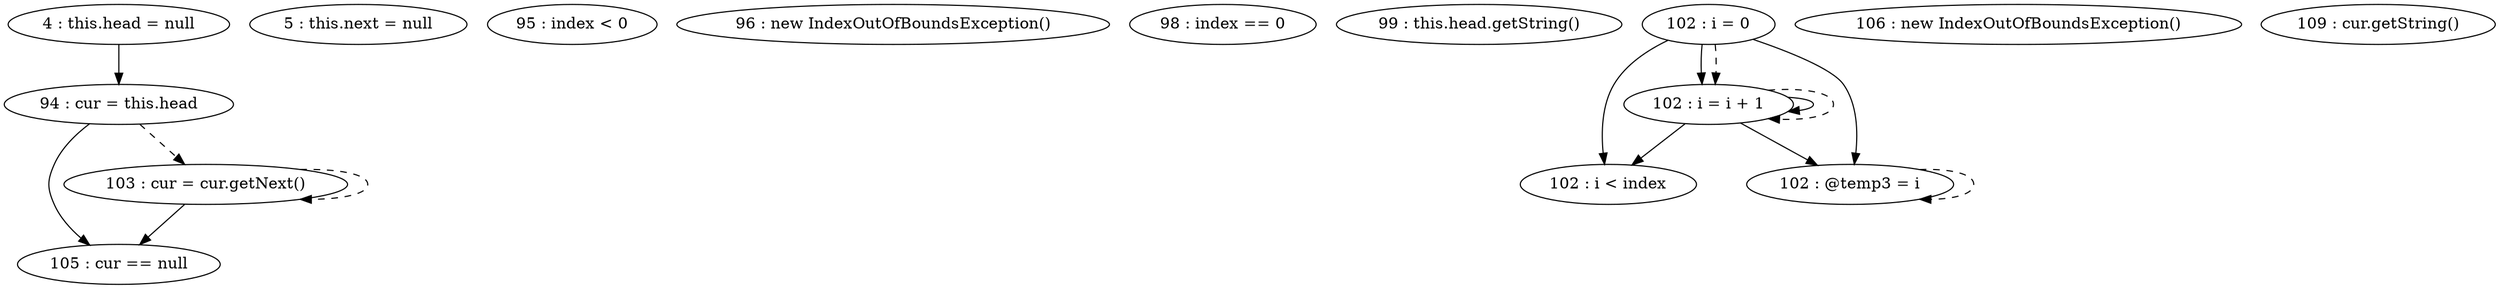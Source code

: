 digraph G {
"4 : this.head = null"
"4 : this.head = null" -> "94 : cur = this.head"
"5 : this.next = null"
"94 : cur = this.head"
"94 : cur = this.head" -> "105 : cur == null"
"94 : cur = this.head" -> "103 : cur = cur.getNext()" [style=dashed]
"95 : index < 0"
"96 : new IndexOutOfBoundsException()"
"98 : index == 0"
"99 : this.head.getString()"
"102 : i = 0"
"102 : i = 0" -> "102 : i < index"
"102 : i = 0" -> "102 : i = i + 1"
"102 : i = 0" -> "102 : @temp3 = i"
"102 : i = 0" -> "102 : i = i + 1" [style=dashed]
"102 : i < index"
"103 : cur = cur.getNext()"
"103 : cur = cur.getNext()" -> "105 : cur == null"
"103 : cur = cur.getNext()" -> "103 : cur = cur.getNext()" [style=dashed]
"102 : @temp3 = i"
"102 : @temp3 = i" -> "102 : @temp3 = i" [style=dashed]
"102 : i = i + 1"
"102 : i = i + 1" -> "102 : i < index"
"102 : i = i + 1" -> "102 : i = i + 1"
"102 : i = i + 1" -> "102 : @temp3 = i"
"102 : i = i + 1" -> "102 : i = i + 1" [style=dashed]
"105 : cur == null"
"106 : new IndexOutOfBoundsException()"
"109 : cur.getString()"
}